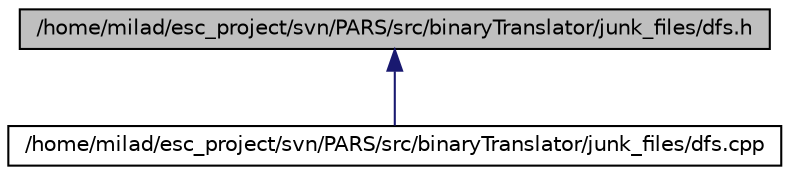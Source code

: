 digraph G
{
  edge [fontname="Helvetica",fontsize="10",labelfontname="Helvetica",labelfontsize="10"];
  node [fontname="Helvetica",fontsize="10",shape=record];
  Node1 [label="/home/milad/esc_project/svn/PARS/src/binaryTranslator/junk_files/dfs.h",height=0.2,width=0.4,color="black", fillcolor="grey75", style="filled" fontcolor="black"];
  Node1 -> Node2 [dir=back,color="midnightblue",fontsize="10",style="solid",fontname="Helvetica"];
  Node2 [label="/home/milad/esc_project/svn/PARS/src/binaryTranslator/junk_files/dfs.cpp",height=0.2,width=0.4,color="black", fillcolor="white", style="filled",URL="$junk__files_2dfs_8cpp.html"];
}
